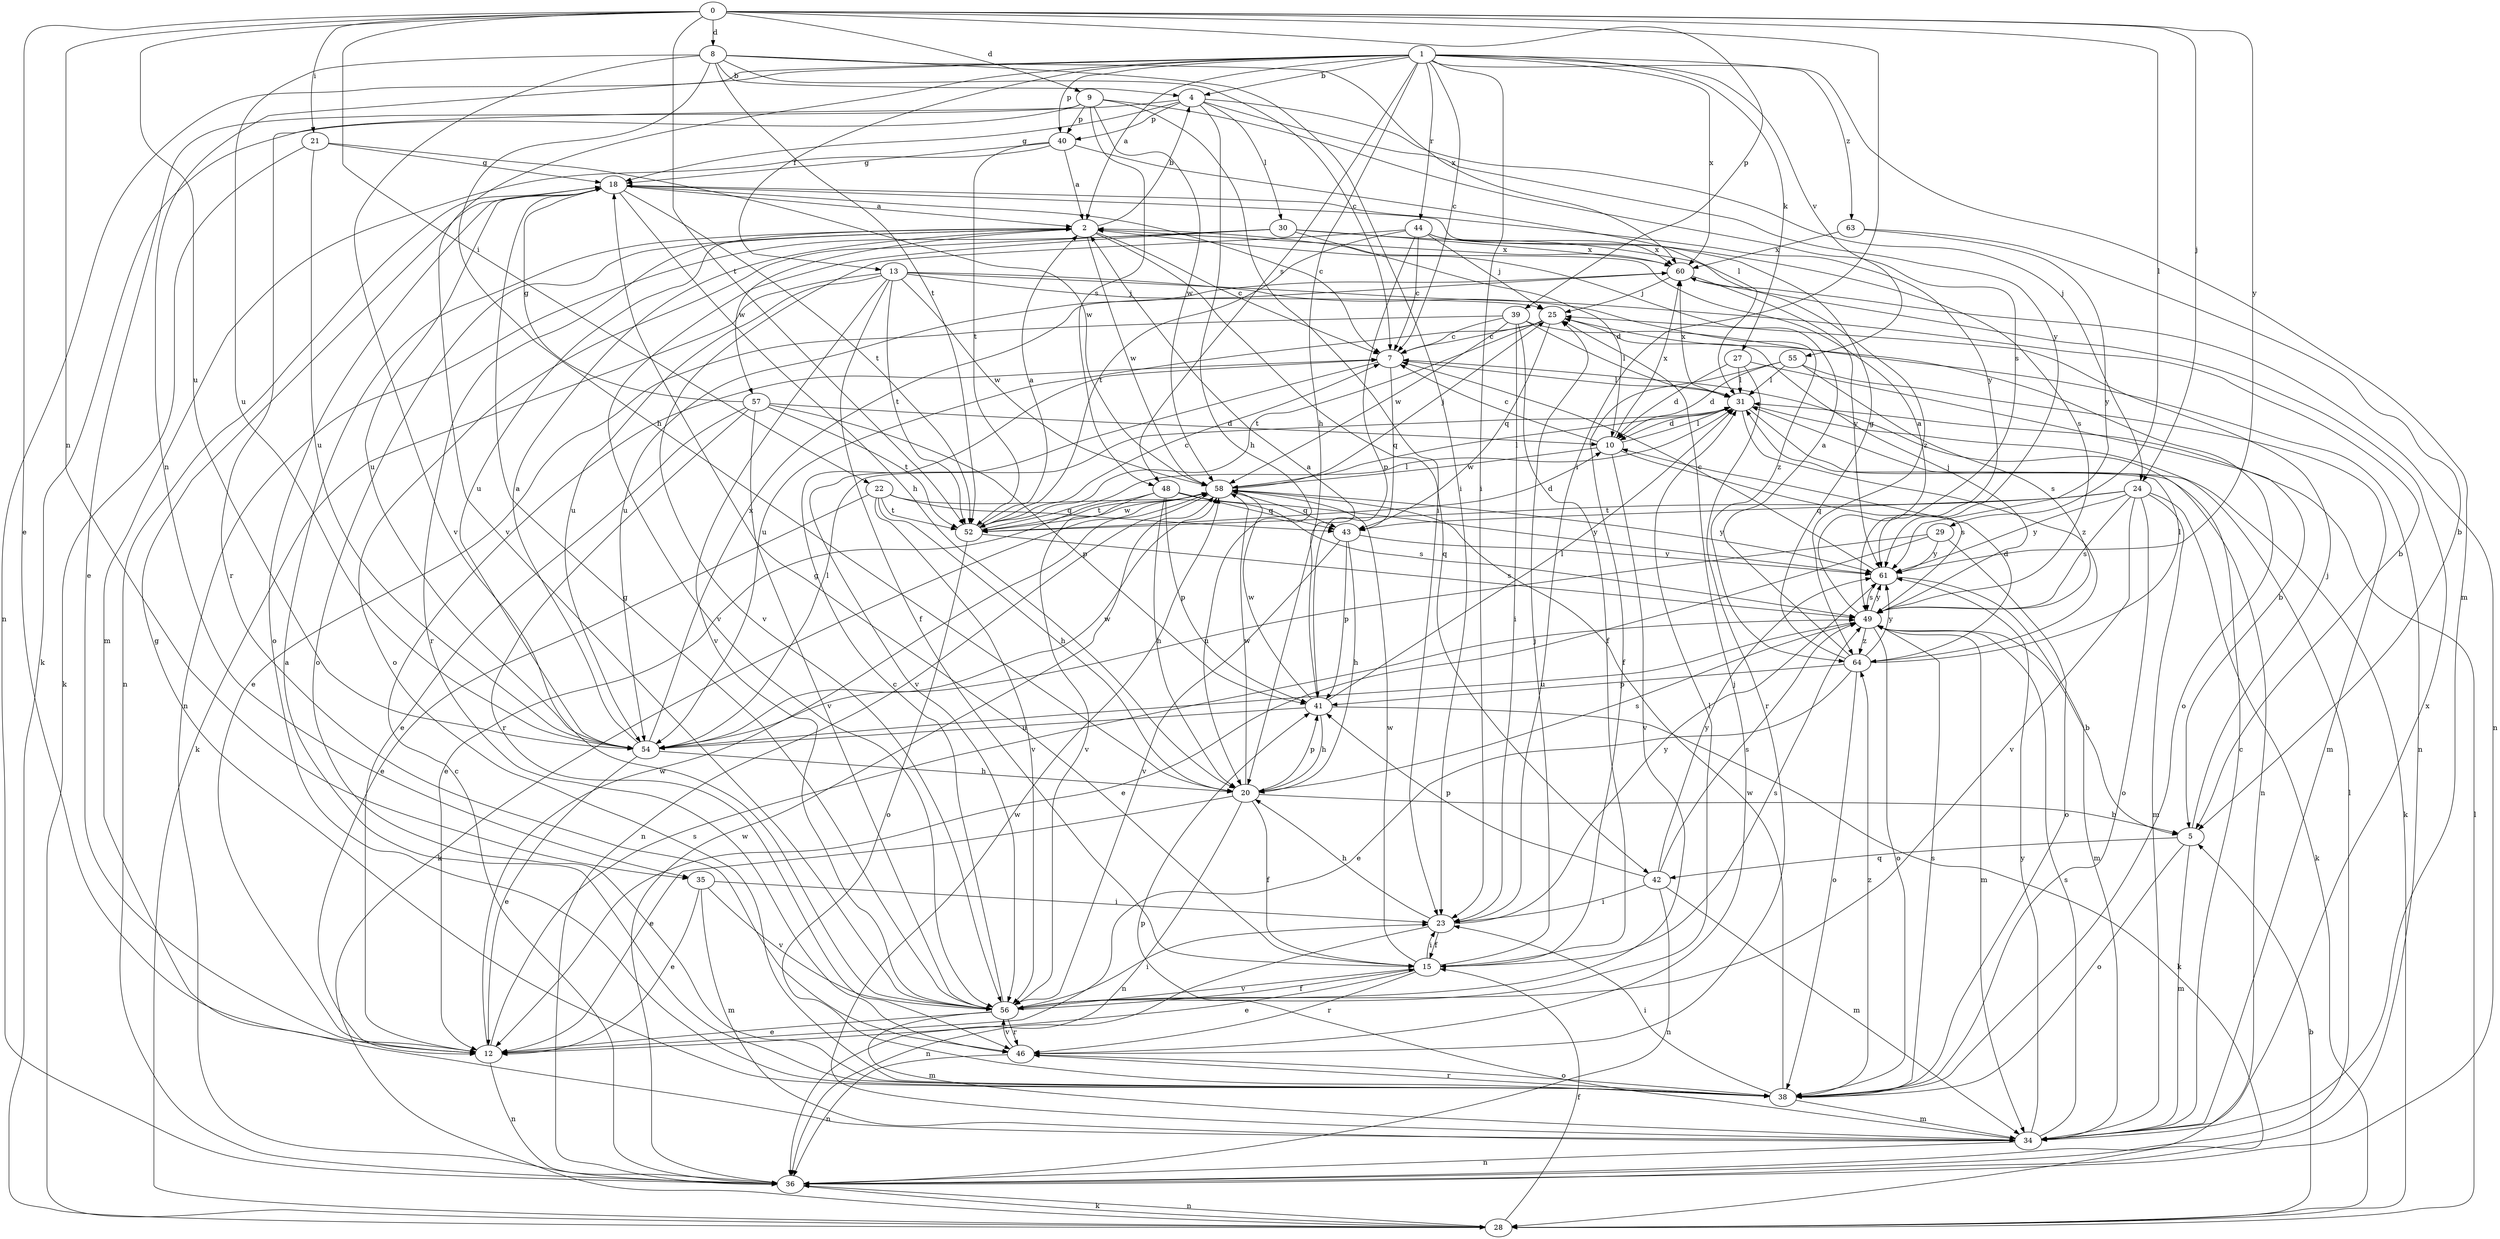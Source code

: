 strict digraph  {
0;
1;
2;
4;
5;
7;
8;
9;
10;
12;
13;
15;
18;
20;
21;
22;
23;
24;
25;
27;
28;
29;
30;
31;
34;
35;
36;
38;
39;
40;
41;
42;
43;
44;
46;
48;
49;
52;
54;
55;
56;
57;
58;
60;
61;
63;
64;
0 -> 8  [label=d];
0 -> 9  [label=d];
0 -> 12  [label=e];
0 -> 21  [label=i];
0 -> 22  [label=i];
0 -> 23  [label=i];
0 -> 24  [label=j];
0 -> 29  [label=l];
0 -> 35  [label=n];
0 -> 39  [label=p];
0 -> 52  [label=t];
0 -> 54  [label=u];
0 -> 61  [label=y];
1 -> 2  [label=a];
1 -> 4  [label=b];
1 -> 7  [label=c];
1 -> 13  [label=f];
1 -> 20  [label=h];
1 -> 23  [label=i];
1 -> 27  [label=k];
1 -> 34  [label=m];
1 -> 35  [label=n];
1 -> 36  [label=n];
1 -> 40  [label=p];
1 -> 44  [label=r];
1 -> 48  [label=s];
1 -> 55  [label=v];
1 -> 56  [label=v];
1 -> 60  [label=x];
1 -> 63  [label=z];
2 -> 4  [label=b];
2 -> 7  [label=c];
2 -> 38  [label=o];
2 -> 42  [label=q];
2 -> 46  [label=r];
2 -> 54  [label=u];
2 -> 57  [label=w];
2 -> 58  [label=w];
2 -> 60  [label=x];
4 -> 18  [label=g];
4 -> 20  [label=h];
4 -> 24  [label=j];
4 -> 28  [label=k];
4 -> 30  [label=l];
4 -> 40  [label=p];
4 -> 61  [label=y];
5 -> 25  [label=j];
5 -> 34  [label=m];
5 -> 38  [label=o];
5 -> 42  [label=q];
7 -> 31  [label=l];
7 -> 43  [label=q];
7 -> 56  [label=v];
8 -> 4  [label=b];
8 -> 7  [label=c];
8 -> 20  [label=h];
8 -> 23  [label=i];
8 -> 52  [label=t];
8 -> 54  [label=u];
8 -> 56  [label=v];
8 -> 60  [label=x];
9 -> 12  [label=e];
9 -> 23  [label=i];
9 -> 40  [label=p];
9 -> 46  [label=r];
9 -> 48  [label=s];
9 -> 49  [label=s];
9 -> 58  [label=w];
10 -> 7  [label=c];
10 -> 31  [label=l];
10 -> 49  [label=s];
10 -> 56  [label=v];
10 -> 58  [label=w];
10 -> 60  [label=x];
12 -> 36  [label=n];
12 -> 49  [label=s];
12 -> 58  [label=w];
13 -> 5  [label=b];
13 -> 15  [label=f];
13 -> 25  [label=j];
13 -> 28  [label=k];
13 -> 52  [label=t];
13 -> 54  [label=u];
13 -> 56  [label=v];
13 -> 58  [label=w];
13 -> 64  [label=z];
15 -> 12  [label=e];
15 -> 18  [label=g];
15 -> 23  [label=i];
15 -> 25  [label=j];
15 -> 46  [label=r];
15 -> 49  [label=s];
15 -> 56  [label=v];
15 -> 58  [label=w];
18 -> 2  [label=a];
18 -> 7  [label=c];
18 -> 20  [label=h];
18 -> 36  [label=n];
18 -> 38  [label=o];
18 -> 52  [label=t];
18 -> 54  [label=u];
18 -> 61  [label=y];
20 -> 5  [label=b];
20 -> 12  [label=e];
20 -> 15  [label=f];
20 -> 36  [label=n];
20 -> 41  [label=p];
20 -> 49  [label=s];
20 -> 58  [label=w];
21 -> 18  [label=g];
21 -> 28  [label=k];
21 -> 54  [label=u];
21 -> 58  [label=w];
22 -> 12  [label=e];
22 -> 20  [label=h];
22 -> 43  [label=q];
22 -> 49  [label=s];
22 -> 52  [label=t];
22 -> 56  [label=v];
23 -> 15  [label=f];
23 -> 20  [label=h];
23 -> 36  [label=n];
23 -> 61  [label=y];
24 -> 28  [label=k];
24 -> 34  [label=m];
24 -> 38  [label=o];
24 -> 43  [label=q];
24 -> 49  [label=s];
24 -> 52  [label=t];
24 -> 56  [label=v];
24 -> 61  [label=y];
25 -> 7  [label=c];
25 -> 38  [label=o];
25 -> 43  [label=q];
25 -> 52  [label=t];
25 -> 54  [label=u];
27 -> 5  [label=b];
27 -> 10  [label=d];
27 -> 31  [label=l];
27 -> 46  [label=r];
28 -> 5  [label=b];
28 -> 15  [label=f];
28 -> 31  [label=l];
28 -> 36  [label=n];
29 -> 12  [label=e];
29 -> 38  [label=o];
29 -> 54  [label=u];
29 -> 61  [label=y];
30 -> 10  [label=d];
30 -> 36  [label=n];
30 -> 38  [label=o];
30 -> 56  [label=v];
30 -> 60  [label=x];
30 -> 64  [label=z];
31 -> 10  [label=d];
31 -> 28  [label=k];
31 -> 36  [label=n];
31 -> 60  [label=x];
31 -> 64  [label=z];
34 -> 7  [label=c];
34 -> 36  [label=n];
34 -> 41  [label=p];
34 -> 49  [label=s];
34 -> 58  [label=w];
34 -> 60  [label=x];
34 -> 61  [label=y];
35 -> 12  [label=e];
35 -> 23  [label=i];
35 -> 34  [label=m];
35 -> 56  [label=v];
36 -> 7  [label=c];
36 -> 28  [label=k];
36 -> 31  [label=l];
36 -> 58  [label=w];
38 -> 2  [label=a];
38 -> 18  [label=g];
38 -> 23  [label=i];
38 -> 34  [label=m];
38 -> 46  [label=r];
38 -> 49  [label=s];
38 -> 58  [label=w];
38 -> 64  [label=z];
39 -> 7  [label=c];
39 -> 12  [label=e];
39 -> 15  [label=f];
39 -> 23  [label=i];
39 -> 31  [label=l];
39 -> 36  [label=n];
39 -> 58  [label=w];
40 -> 2  [label=a];
40 -> 18  [label=g];
40 -> 31  [label=l];
40 -> 34  [label=m];
40 -> 52  [label=t];
41 -> 2  [label=a];
41 -> 20  [label=h];
41 -> 28  [label=k];
41 -> 31  [label=l];
41 -> 54  [label=u];
41 -> 58  [label=w];
42 -> 23  [label=i];
42 -> 34  [label=m];
42 -> 36  [label=n];
42 -> 41  [label=p];
42 -> 49  [label=s];
42 -> 61  [label=y];
43 -> 20  [label=h];
43 -> 41  [label=p];
43 -> 56  [label=v];
43 -> 61  [label=y];
44 -> 7  [label=c];
44 -> 25  [label=j];
44 -> 41  [label=p];
44 -> 49  [label=s];
44 -> 52  [label=t];
44 -> 56  [label=v];
44 -> 60  [label=x];
46 -> 25  [label=j];
46 -> 36  [label=n];
46 -> 38  [label=o];
46 -> 56  [label=v];
48 -> 12  [label=e];
48 -> 20  [label=h];
48 -> 41  [label=p];
48 -> 43  [label=q];
48 -> 56  [label=v];
48 -> 61  [label=y];
49 -> 2  [label=a];
49 -> 5  [label=b];
49 -> 25  [label=j];
49 -> 34  [label=m];
49 -> 38  [label=o];
49 -> 54  [label=u];
49 -> 61  [label=y];
49 -> 64  [label=z];
52 -> 2  [label=a];
52 -> 7  [label=c];
52 -> 10  [label=d];
52 -> 31  [label=l];
52 -> 38  [label=o];
52 -> 49  [label=s];
52 -> 58  [label=w];
54 -> 2  [label=a];
54 -> 12  [label=e];
54 -> 20  [label=h];
54 -> 31  [label=l];
54 -> 58  [label=w];
54 -> 60  [label=x];
55 -> 10  [label=d];
55 -> 15  [label=f];
55 -> 31  [label=l];
55 -> 34  [label=m];
55 -> 49  [label=s];
56 -> 7  [label=c];
56 -> 12  [label=e];
56 -> 15  [label=f];
56 -> 18  [label=g];
56 -> 23  [label=i];
56 -> 31  [label=l];
56 -> 34  [label=m];
56 -> 46  [label=r];
57 -> 10  [label=d];
57 -> 12  [label=e];
57 -> 18  [label=g];
57 -> 41  [label=p];
57 -> 46  [label=r];
57 -> 52  [label=t];
57 -> 56  [label=v];
58 -> 25  [label=j];
58 -> 28  [label=k];
58 -> 31  [label=l];
58 -> 36  [label=n];
58 -> 43  [label=q];
58 -> 52  [label=t];
58 -> 61  [label=y];
60 -> 25  [label=j];
60 -> 36  [label=n];
60 -> 54  [label=u];
60 -> 61  [label=y];
61 -> 7  [label=c];
61 -> 34  [label=m];
61 -> 49  [label=s];
63 -> 5  [label=b];
63 -> 60  [label=x];
63 -> 61  [label=y];
64 -> 2  [label=a];
64 -> 10  [label=d];
64 -> 12  [label=e];
64 -> 18  [label=g];
64 -> 31  [label=l];
64 -> 38  [label=o];
64 -> 41  [label=p];
64 -> 61  [label=y];
}

